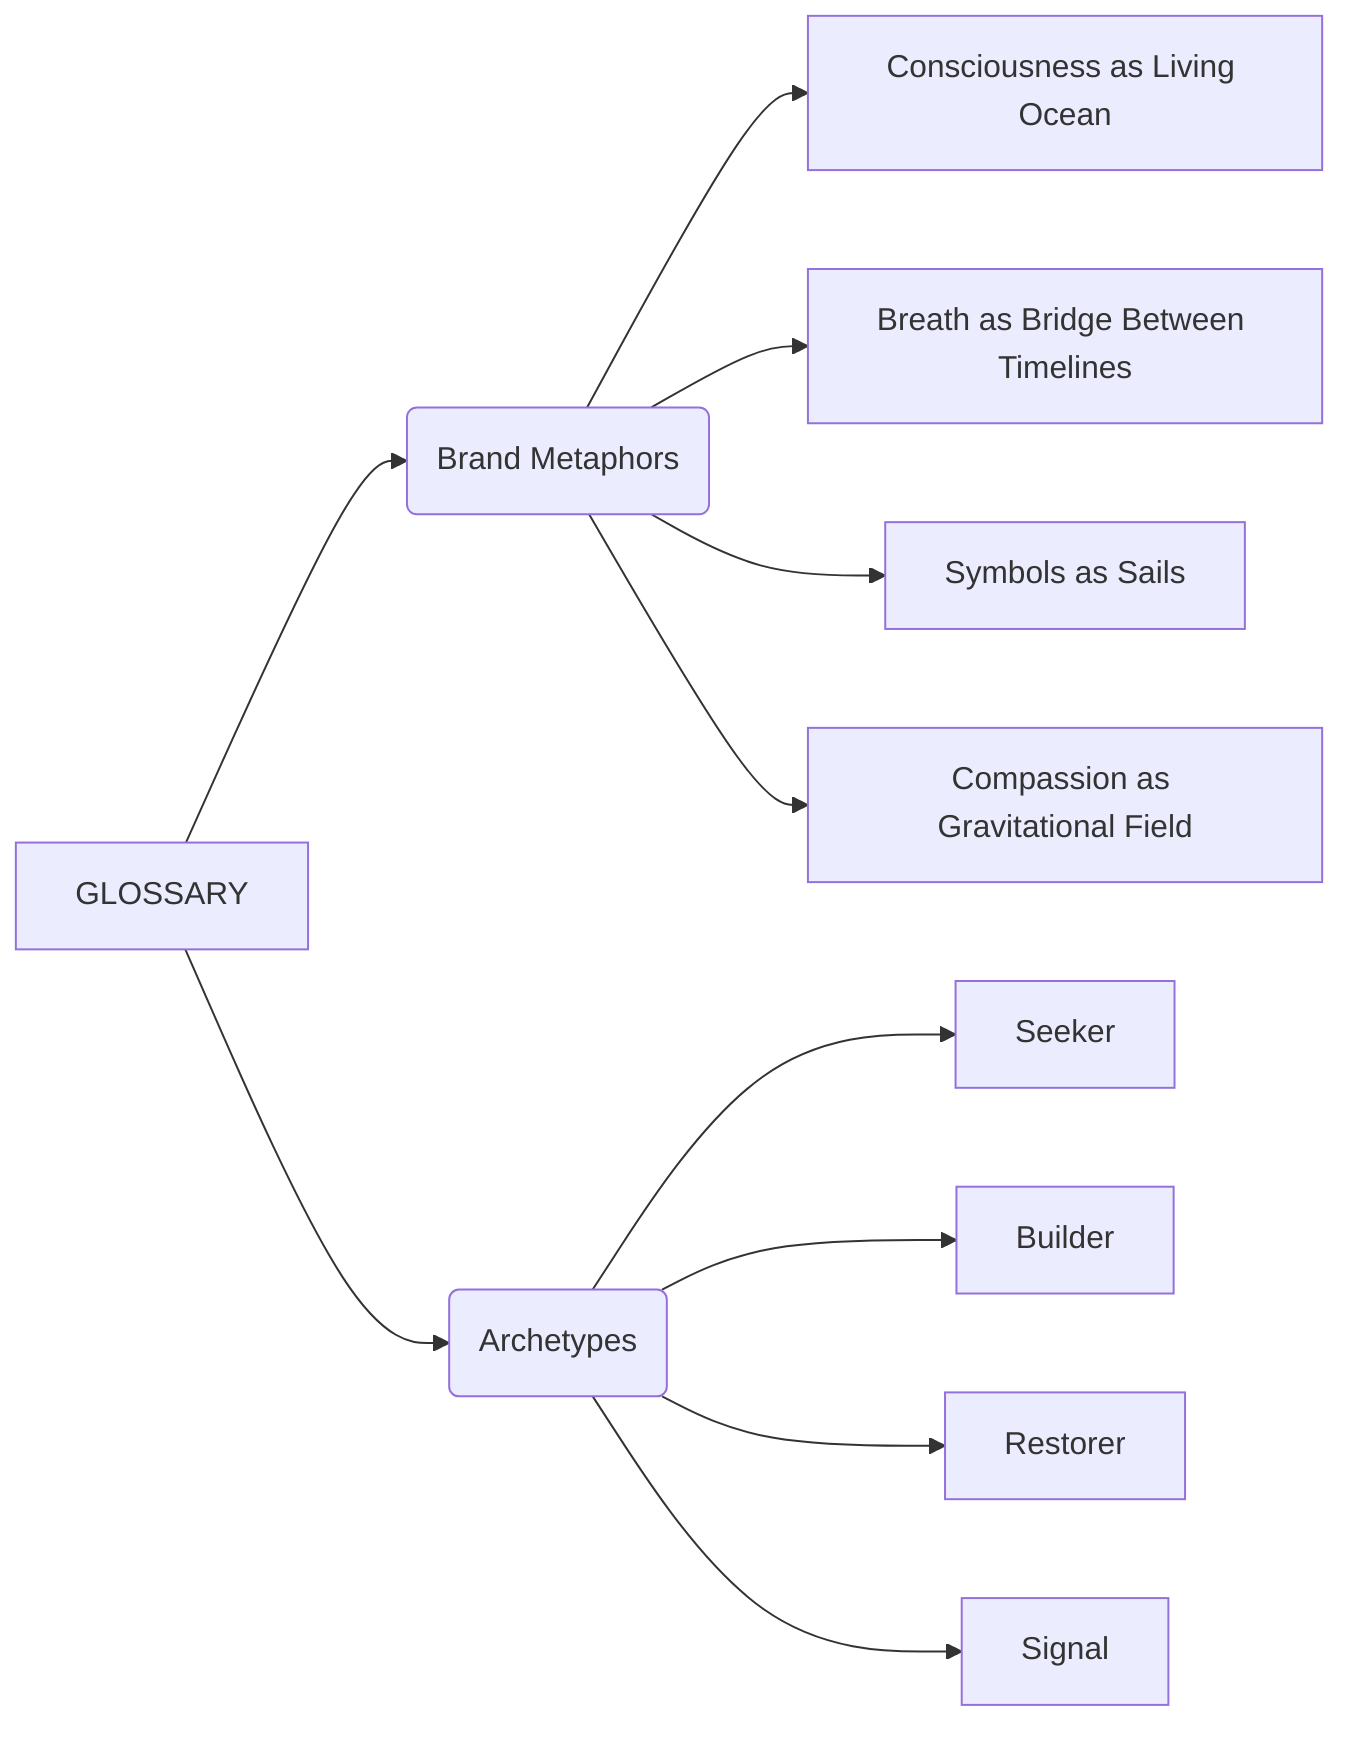 graph LR
    A[GLOSSARY] --> B(Brand Metaphors)
    A --> C(Archetypes)

    B --> B1[Consciousness as Living Ocean]
    B --> B2[Breath as Bridge Between Timelines]
    B --> B3[Symbols as Sails]
    B --> B4[Compassion as Gravitational Field]

    C --> C1[Seeker]
    C --> C2[Builder]
    C --> C3[Restorer]
    C --> C4[Signal]